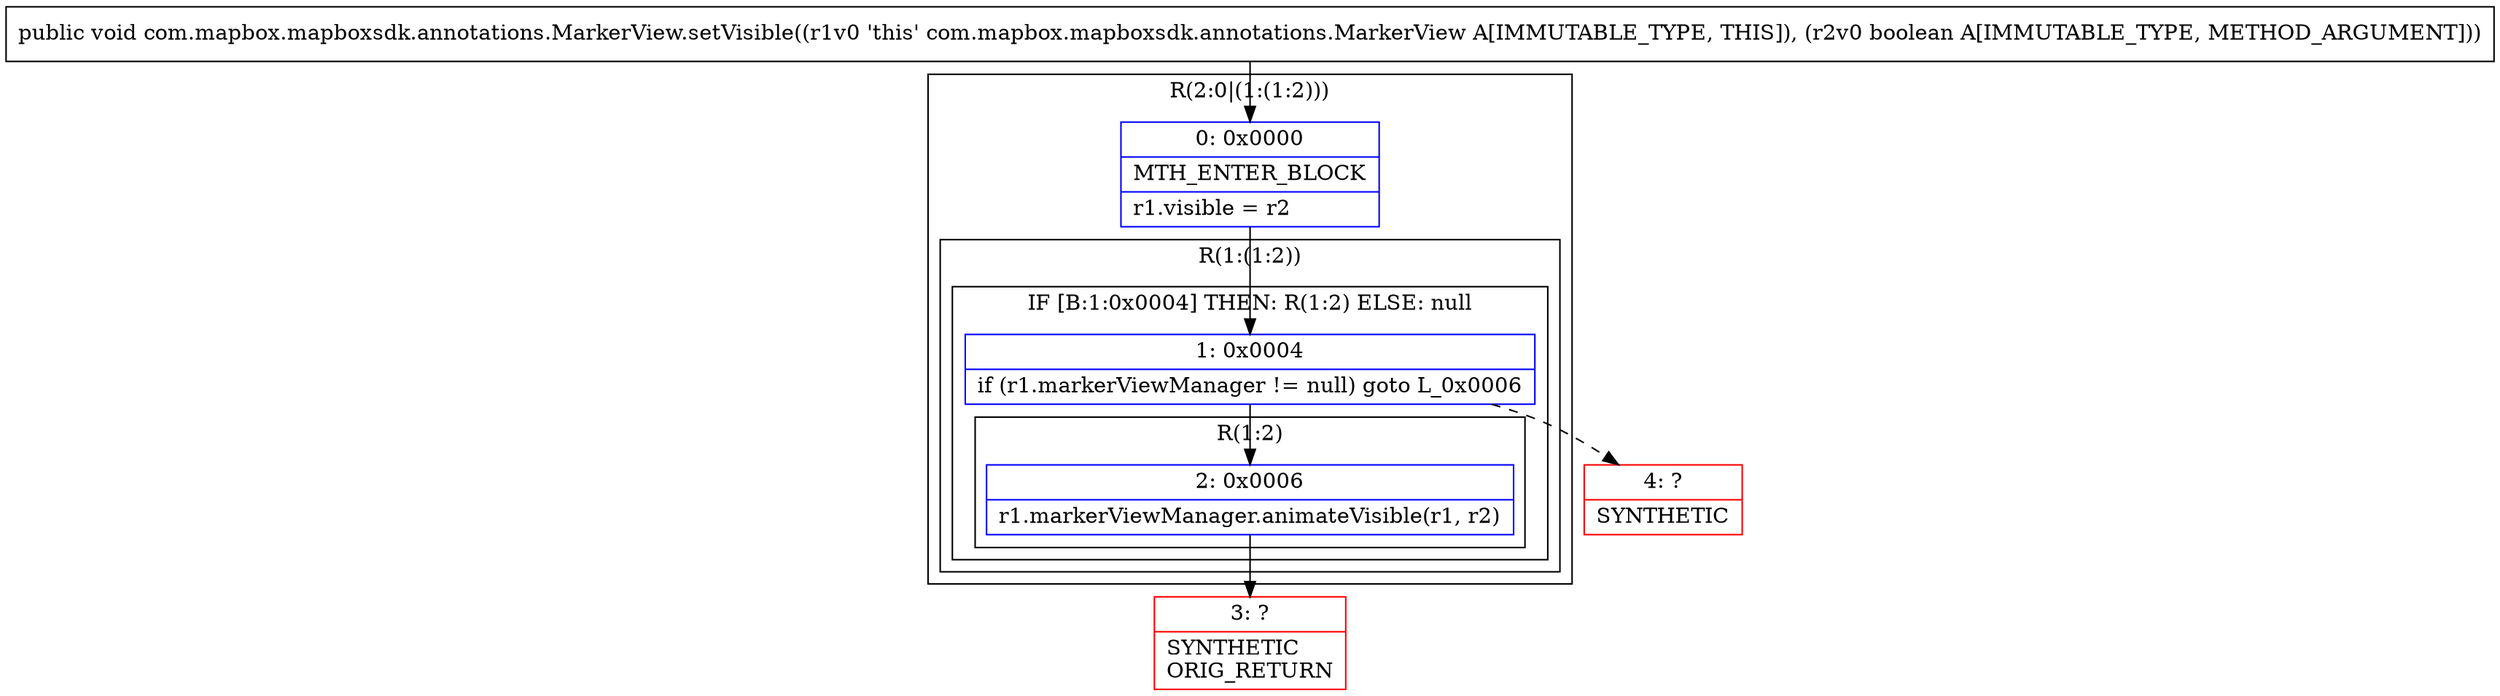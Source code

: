 digraph "CFG forcom.mapbox.mapboxsdk.annotations.MarkerView.setVisible(Z)V" {
subgraph cluster_Region_2016154442 {
label = "R(2:0|(1:(1:2)))";
node [shape=record,color=blue];
Node_0 [shape=record,label="{0\:\ 0x0000|MTH_ENTER_BLOCK\l|r1.visible = r2\l}"];
subgraph cluster_Region_184508720 {
label = "R(1:(1:2))";
node [shape=record,color=blue];
subgraph cluster_IfRegion_194452912 {
label = "IF [B:1:0x0004] THEN: R(1:2) ELSE: null";
node [shape=record,color=blue];
Node_1 [shape=record,label="{1\:\ 0x0004|if (r1.markerViewManager != null) goto L_0x0006\l}"];
subgraph cluster_Region_682031478 {
label = "R(1:2)";
node [shape=record,color=blue];
Node_2 [shape=record,label="{2\:\ 0x0006|r1.markerViewManager.animateVisible(r1, r2)\l}"];
}
}
}
}
Node_3 [shape=record,color=red,label="{3\:\ ?|SYNTHETIC\lORIG_RETURN\l}"];
Node_4 [shape=record,color=red,label="{4\:\ ?|SYNTHETIC\l}"];
MethodNode[shape=record,label="{public void com.mapbox.mapboxsdk.annotations.MarkerView.setVisible((r1v0 'this' com.mapbox.mapboxsdk.annotations.MarkerView A[IMMUTABLE_TYPE, THIS]), (r2v0 boolean A[IMMUTABLE_TYPE, METHOD_ARGUMENT])) }"];
MethodNode -> Node_0;
Node_0 -> Node_1;
Node_1 -> Node_2;
Node_1 -> Node_4[style=dashed];
Node_2 -> Node_3;
}

